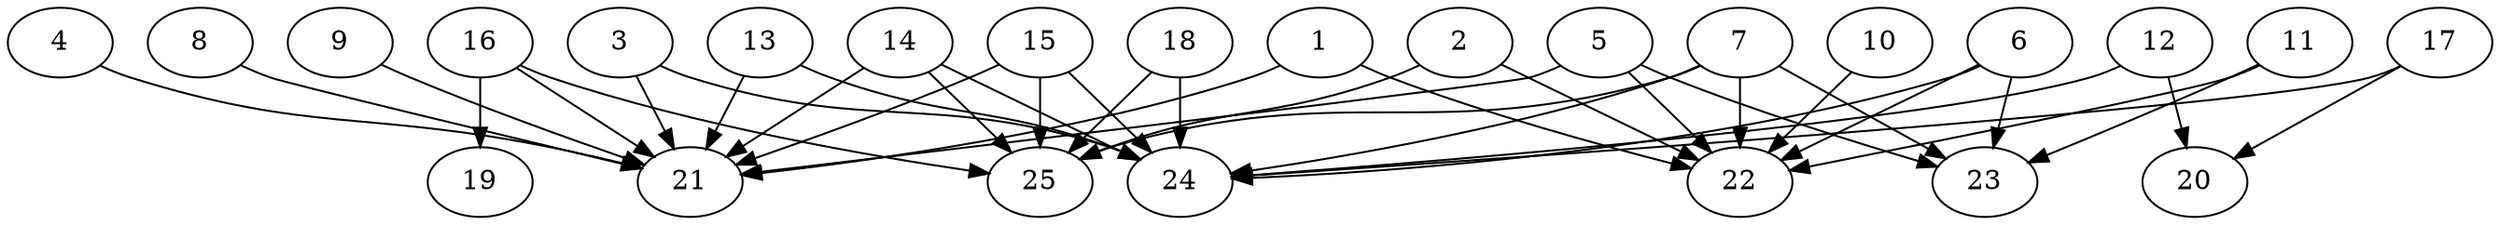// DAG automatically generated by daggen at Thu Oct  3 14:00:39 2019
// ./daggen --dot -n 25 --ccr 0.3 --fat 0.9 --regular 0.9 --density 0.6 --mindata 5242880 --maxdata 52428800 
digraph G {
  1 [size="78953813", alpha="0.01", expect_size="23686144"] 
  1 -> 21 [size ="23686144"]
  1 -> 22 [size ="23686144"]
  2 [size="163280213", alpha="0.06", expect_size="48984064"] 
  2 -> 22 [size ="48984064"]
  2 -> 25 [size ="48984064"]
  3 [size="55029760", alpha="0.12", expect_size="16508928"] 
  3 -> 21 [size ="16508928"]
  3 -> 24 [size ="16508928"]
  4 [size="172465493", alpha="0.20", expect_size="51739648"] 
  4 -> 21 [size ="51739648"]
  5 [size="159812267", alpha="0.04", expect_size="47943680"] 
  5 -> 21 [size ="47943680"]
  5 -> 22 [size ="47943680"]
  5 -> 23 [size ="47943680"]
  6 [size="79482880", alpha="0.05", expect_size="23844864"] 
  6 -> 22 [size ="23844864"]
  6 -> 23 [size ="23844864"]
  6 -> 24 [size ="23844864"]
  7 [size="57873067", alpha="0.08", expect_size="17361920"] 
  7 -> 22 [size ="17361920"]
  7 -> 23 [size ="17361920"]
  7 -> 24 [size ="17361920"]
  7 -> 25 [size ="17361920"]
  8 [size="111895893", alpha="0.01", expect_size="33568768"] 
  8 -> 21 [size ="33568768"]
  9 [size="132208640", alpha="0.17", expect_size="39662592"] 
  9 -> 21 [size ="39662592"]
  10 [size="126569813", alpha="0.09", expect_size="37970944"] 
  10 -> 22 [size ="37970944"]
  11 [size="58808320", alpha="0.00", expect_size="17642496"] 
  11 -> 22 [size ="17642496"]
  11 -> 23 [size ="17642496"]
  12 [size="68314453", alpha="0.01", expect_size="20494336"] 
  12 -> 20 [size ="20494336"]
  12 -> 24 [size ="20494336"]
  13 [size="117500587", alpha="0.07", expect_size="35250176"] 
  13 -> 21 [size ="35250176"]
  13 -> 24 [size ="35250176"]
  14 [size="54353920", alpha="0.04", expect_size="16306176"] 
  14 -> 21 [size ="16306176"]
  14 -> 24 [size ="16306176"]
  14 -> 25 [size ="16306176"]
  15 [size="54009173", alpha="0.04", expect_size="16202752"] 
  15 -> 21 [size ="16202752"]
  15 -> 24 [size ="16202752"]
  15 -> 25 [size ="16202752"]
  16 [size="88323413", alpha="0.11", expect_size="26497024"] 
  16 -> 19 [size ="26497024"]
  16 -> 21 [size ="26497024"]
  16 -> 25 [size ="26497024"]
  17 [size="127682560", alpha="0.08", expect_size="38304768"] 
  17 -> 20 [size ="38304768"]
  17 -> 24 [size ="38304768"]
  18 [size="36488533", alpha="0.08", expect_size="10946560"] 
  18 -> 24 [size ="10946560"]
  18 -> 25 [size ="10946560"]
  19 [size="47885653", alpha="0.09", expect_size="14365696"] 
  20 [size="27132587", alpha="0.06", expect_size="8139776"] 
  21 [size="100608000", alpha="0.10", expect_size="30182400"] 
  22 [size="100969813", alpha="0.12", expect_size="30290944"] 
  23 [size="106530133", alpha="0.19", expect_size="31959040"] 
  24 [size="164444160", alpha="0.06", expect_size="49333248"] 
  25 [size="35590827", alpha="0.12", expect_size="10677248"] 
}
